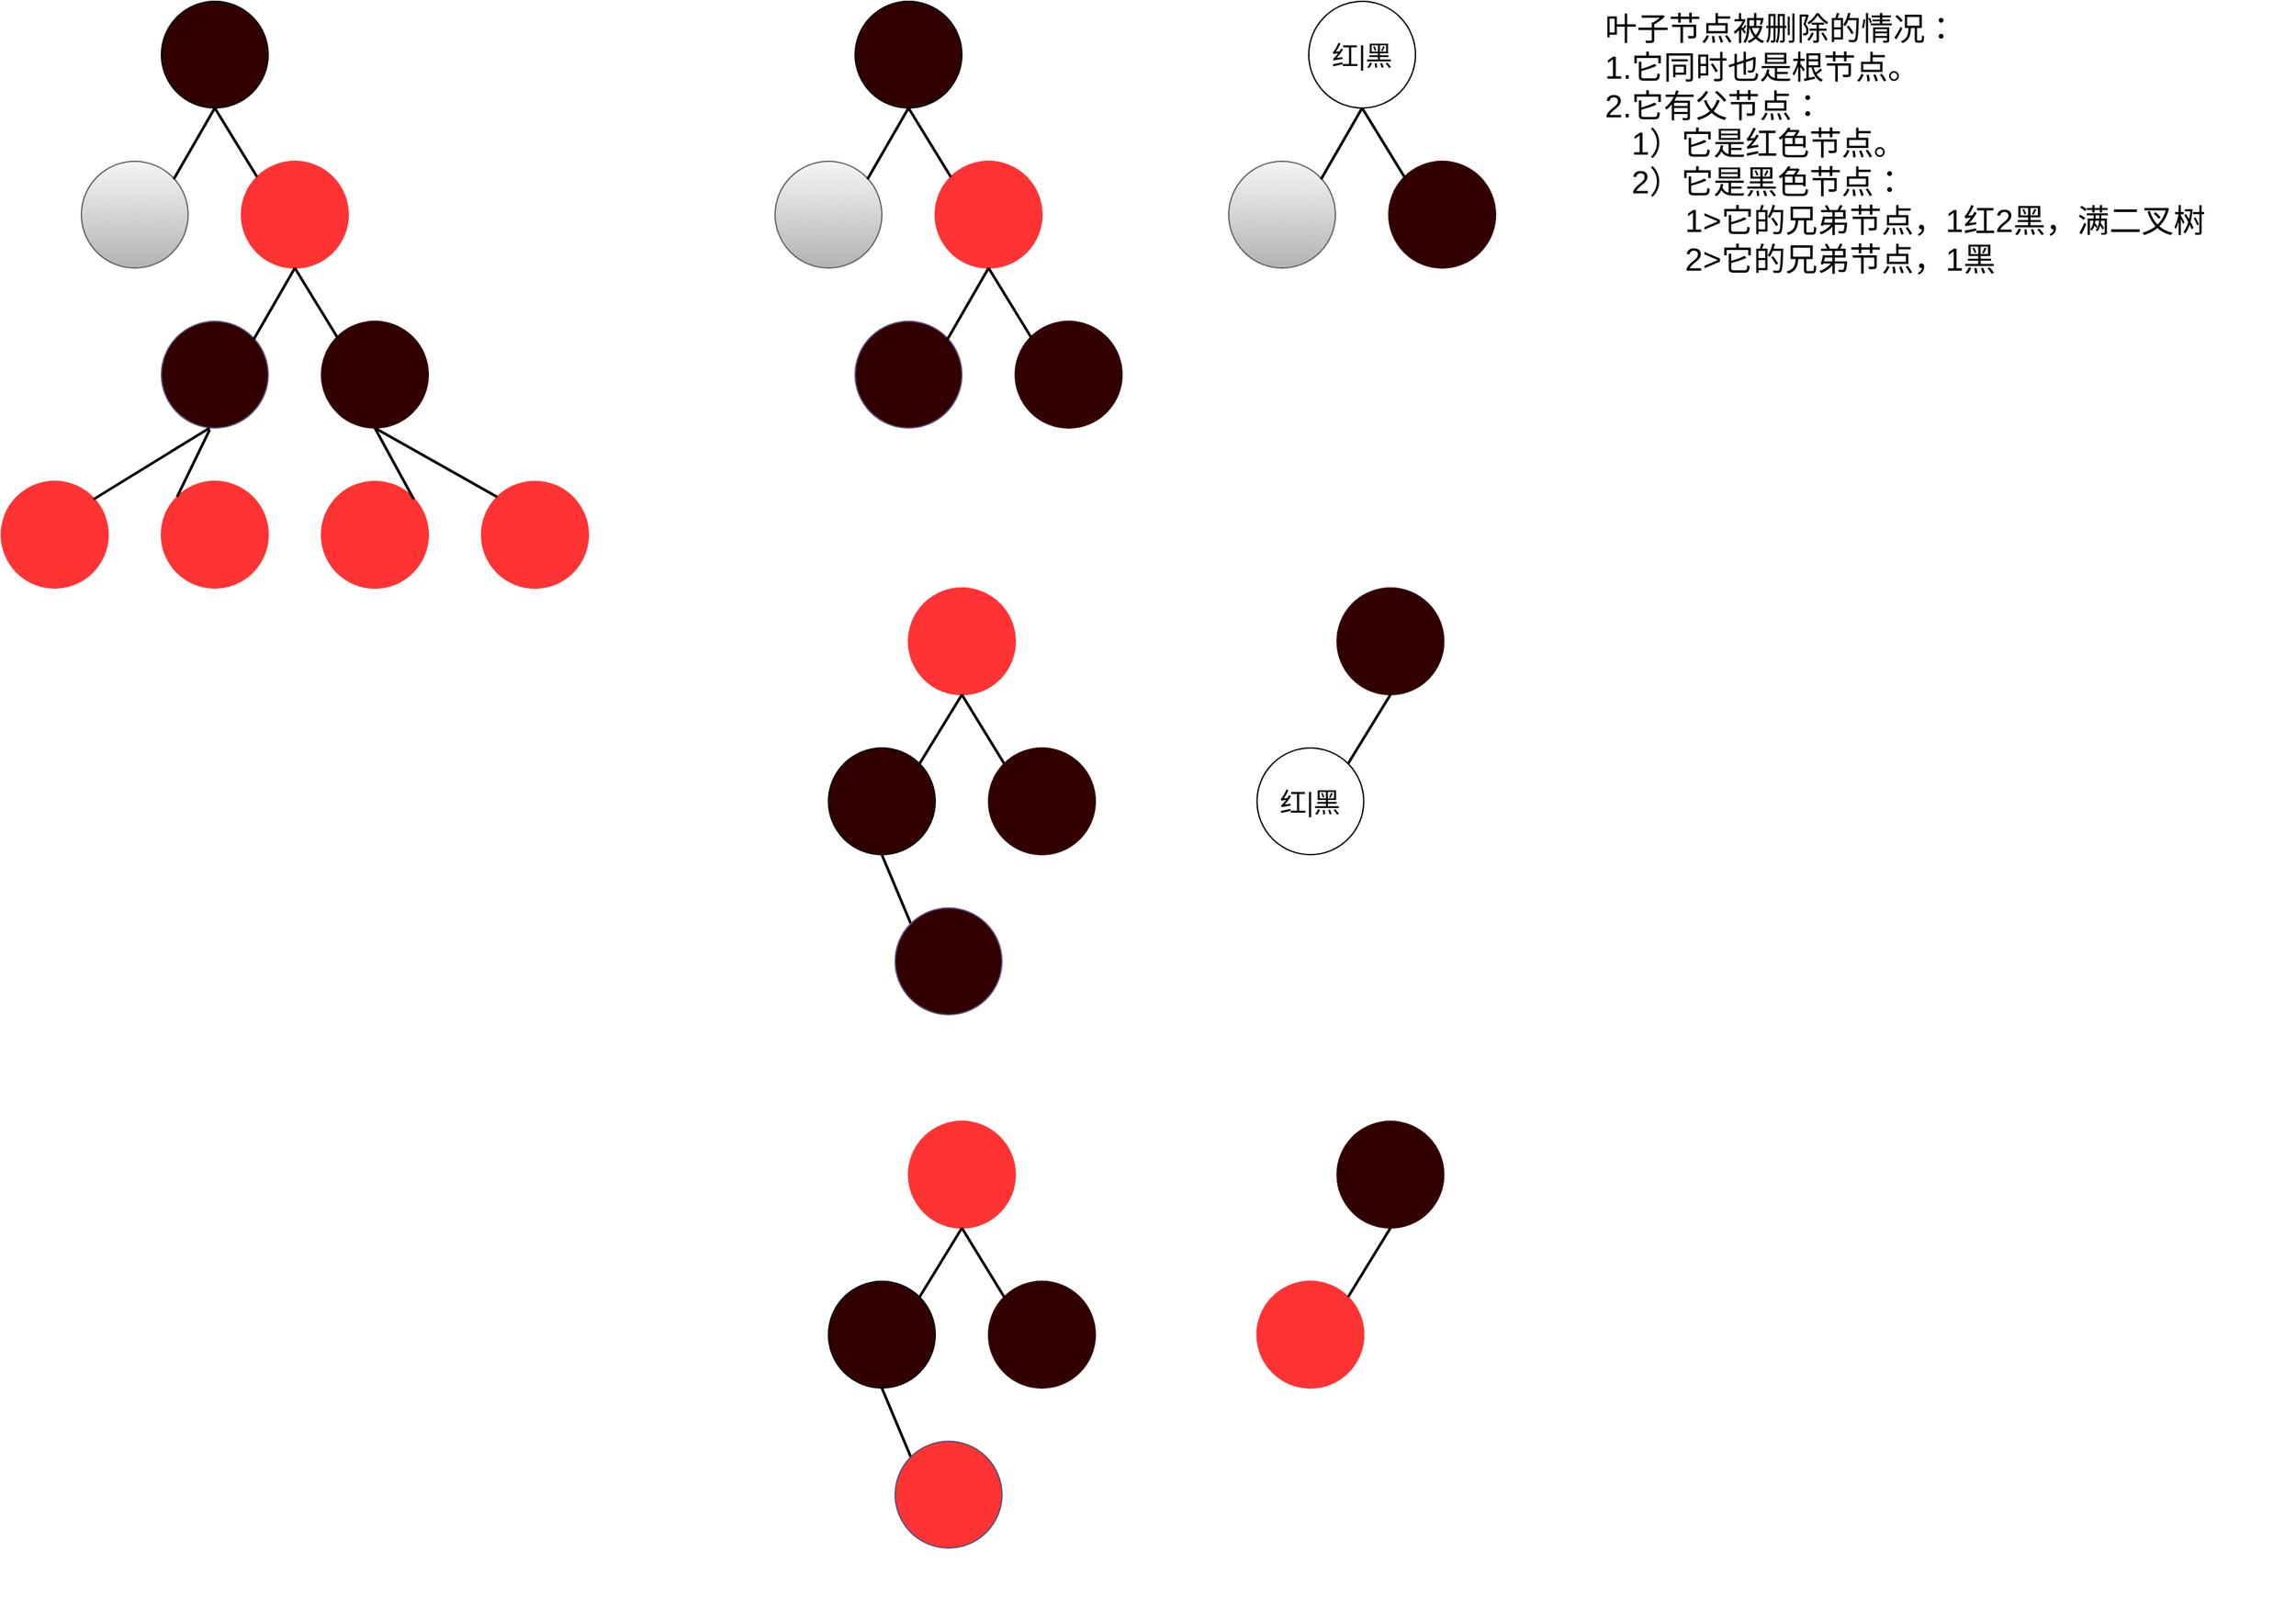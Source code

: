 <mxfile version="13.9.9" type="device"><diagram id="jVoWqFQbpRaQC1ALz-jr" name="第 1 页"><mxGraphModel dx="1808" dy="567" grid="1" gridSize="10" guides="1" tooltips="1" connect="1" arrows="1" fold="1" page="1" pageScale="1" pageWidth="827" pageHeight="1169" math="0" shadow="0"><root><mxCell id="0"/><mxCell id="1" parent="0"/><mxCell id="POR699Mu_mFS7riq5pdc-1" value="&lt;span style=&quot;font-size: 24px&quot;&gt;叶子节点被删除的情况：&lt;br&gt;1.它同时也是根节点。&lt;br&gt;2.它有父节点：&lt;br&gt;&amp;nbsp; &amp;nbsp;1）它是红色节点。&lt;br&gt;&amp;nbsp; &amp;nbsp;2）它是黑色节点：&amp;nbsp;&amp;nbsp;&lt;br&gt;&amp;nbsp; &amp;nbsp; &amp;nbsp; &amp;nbsp; &amp;nbsp;1&amp;gt;它的兄弟节点，1红2黑，满二叉树&amp;nbsp;&lt;br&gt;&amp;nbsp; &amp;nbsp; &amp;nbsp; &amp;nbsp; &amp;nbsp;2&amp;gt;&lt;/span&gt;&lt;span style=&quot;font-size: 24px&quot;&gt;它的兄弟节点，1黑&lt;/span&gt;&lt;span style=&quot;font-size: 24px&quot;&gt;&lt;br&gt;&lt;/span&gt;" style="text;html=1;strokeColor=none;fillColor=none;align=left;verticalAlign=top;whiteSpace=wrap;rounded=0;" parent="1" vertex="1"><mxGeometry x="680" y="280" width="519" height="490" as="geometry"/></mxCell><mxCell id="POR699Mu_mFS7riq5pdc-32" value="" style="ellipse;whiteSpace=wrap;html=1;fillColor=#f5f5f5;strokeColor=#666666;gradientColor=#b3b3b3;" parent="1" vertex="1"><mxGeometry x="60" y="400" width="80" height="80" as="geometry"/></mxCell><mxCell id="POR699Mu_mFS7riq5pdc-33" value="" style="endArrow=none;html=1;strokeWidth=2;exitX=1;exitY=0;exitDx=0;exitDy=0;" parent="1" edge="1"><mxGeometry width="50" height="50" relative="1" as="geometry"><mxPoint x="118.784" y="410.996" as="sourcePoint"/><mxPoint x="118.784" y="411" as="targetPoint"/></mxGeometry></mxCell><mxCell id="POR699Mu_mFS7riq5pdc-34" value="" style="endArrow=none;html=1;strokeWidth=2;exitX=0.865;exitY=0.168;exitDx=0;exitDy=0;entryX=0.5;entryY=1;entryDx=0;entryDy=0;exitPerimeter=0;" parent="1" source="POR699Mu_mFS7riq5pdc-32" target="POR699Mu_mFS7riq5pdc-35" edge="1"><mxGeometry width="50" height="50" relative="1" as="geometry"><mxPoint x="80.004" y="399.996" as="sourcePoint"/><mxPoint x="120" y="320" as="targetPoint"/></mxGeometry></mxCell><mxCell id="POR699Mu_mFS7riq5pdc-35" value="" style="ellipse;whiteSpace=wrap;html=1;fillColor=#330000;" parent="1" vertex="1"><mxGeometry x="120" y="280" width="80" height="80" as="geometry"/></mxCell><mxCell id="POR699Mu_mFS7riq5pdc-36" value="" style="ellipse;whiteSpace=wrap;html=1;fontColor=#ffffff;strokeColor=#FF3333;fillColor=#FF3333;" parent="1" vertex="1"><mxGeometry x="180" y="400" width="80" height="80" as="geometry"/></mxCell><mxCell id="POR699Mu_mFS7riq5pdc-37" value="" style="endArrow=none;html=1;strokeWidth=2;exitX=0;exitY=0;exitDx=0;exitDy=0;entryX=0.5;entryY=1;entryDx=0;entryDy=0;" parent="1" source="POR699Mu_mFS7riq5pdc-36" target="POR699Mu_mFS7riq5pdc-35" edge="1"><mxGeometry width="50" height="50" relative="1" as="geometry"><mxPoint x="90.004" y="409.996" as="sourcePoint"/><mxPoint x="170" y="370" as="targetPoint"/></mxGeometry></mxCell><mxCell id="POR699Mu_mFS7riq5pdc-44" value="" style="ellipse;whiteSpace=wrap;html=1;strokeColor=#56517e;fillColor=#330000;" parent="1" vertex="1"><mxGeometry x="120" y="520" width="80" height="80" as="geometry"/></mxCell><mxCell id="POR699Mu_mFS7riq5pdc-45" value="" style="endArrow=none;html=1;strokeWidth=2;exitX=1;exitY=0;exitDx=0;exitDy=0;" parent="1" edge="1"><mxGeometry width="50" height="50" relative="1" as="geometry"><mxPoint x="178.784" y="530.996" as="sourcePoint"/><mxPoint x="178.784" y="531" as="targetPoint"/></mxGeometry></mxCell><mxCell id="POR699Mu_mFS7riq5pdc-46" value="" style="endArrow=none;html=1;strokeWidth=2;exitX=0.865;exitY=0.168;exitDx=0;exitDy=0;entryX=0.5;entryY=1;entryDx=0;entryDy=0;exitPerimeter=0;" parent="1" source="POR699Mu_mFS7riq5pdc-44" target="POR699Mu_mFS7riq5pdc-36" edge="1"><mxGeometry width="50" height="50" relative="1" as="geometry"><mxPoint x="140.004" y="519.996" as="sourcePoint"/><mxPoint x="220" y="480.0" as="targetPoint"/></mxGeometry></mxCell><mxCell id="POR699Mu_mFS7riq5pdc-47" value="" style="ellipse;whiteSpace=wrap;html=1;fontColor=#ffffff;fillColor=#330000;strokeColor=#330000;" parent="1" vertex="1"><mxGeometry x="240" y="520" width="80" height="80" as="geometry"/></mxCell><mxCell id="POR699Mu_mFS7riq5pdc-48" value="" style="endArrow=none;html=1;strokeWidth=2;exitX=0;exitY=0;exitDx=0;exitDy=0;entryX=0.5;entryY=1;entryDx=0;entryDy=0;" parent="1" source="POR699Mu_mFS7riq5pdc-47" target="POR699Mu_mFS7riq5pdc-36" edge="1"><mxGeometry width="50" height="50" relative="1" as="geometry"><mxPoint x="150.004" y="529.996" as="sourcePoint"/><mxPoint x="220" y="480.0" as="targetPoint"/></mxGeometry></mxCell><mxCell id="POR699Mu_mFS7riq5pdc-57" value="" style="endArrow=none;html=1;strokeWidth=2;exitX=1;exitY=0;exitDx=0;exitDy=0;" parent="1" edge="1"><mxGeometry width="50" height="50" relative="1" as="geometry"><mxPoint x="40.004" y="770.996" as="sourcePoint"/><mxPoint x="40.004" y="771" as="targetPoint"/></mxGeometry></mxCell><mxCell id="POR699Mu_mFS7riq5pdc-64" value="" style="ellipse;whiteSpace=wrap;html=1;strokeColor=#666666;fillColor=#f5f5f5;gradientColor=#b3b3b3;" parent="1" vertex="1"><mxGeometry x="400" y="400" width="80" height="80" as="geometry"/></mxCell><mxCell id="POR699Mu_mFS7riq5pdc-65" value="" style="endArrow=none;html=1;strokeWidth=2;exitX=1;exitY=0;exitDx=0;exitDy=0;" parent="1" edge="1"><mxGeometry width="50" height="50" relative="1" as="geometry"><mxPoint x="458.784" y="410.996" as="sourcePoint"/><mxPoint x="458.784" y="411" as="targetPoint"/></mxGeometry></mxCell><mxCell id="POR699Mu_mFS7riq5pdc-66" value="" style="endArrow=none;html=1;strokeWidth=2;exitX=0.865;exitY=0.168;exitDx=0;exitDy=0;entryX=0.5;entryY=1;entryDx=0;entryDy=0;exitPerimeter=0;" parent="1" source="POR699Mu_mFS7riq5pdc-64" target="POR699Mu_mFS7riq5pdc-67" edge="1"><mxGeometry width="50" height="50" relative="1" as="geometry"><mxPoint x="420.004" y="399.996" as="sourcePoint"/><mxPoint x="460" y="320" as="targetPoint"/></mxGeometry></mxCell><mxCell id="POR699Mu_mFS7riq5pdc-67" value="&lt;font style=&quot;font-size: 20px&quot;&gt;红|黑&lt;/font&gt;" style="ellipse;whiteSpace=wrap;html=1;" parent="1" vertex="1"><mxGeometry x="460" y="280" width="80" height="80" as="geometry"/></mxCell><mxCell id="POR699Mu_mFS7riq5pdc-68" value="" style="ellipse;whiteSpace=wrap;html=1;fontColor=#ffffff;fillColor=#330000;strokeColor=#330000;" parent="1" vertex="1"><mxGeometry x="520" y="400" width="80" height="80" as="geometry"/></mxCell><mxCell id="POR699Mu_mFS7riq5pdc-69" value="" style="endArrow=none;html=1;strokeWidth=2;exitX=0;exitY=0;exitDx=0;exitDy=0;entryX=0.5;entryY=1;entryDx=0;entryDy=0;" parent="1" source="POR699Mu_mFS7riq5pdc-68" target="POR699Mu_mFS7riq5pdc-67" edge="1"><mxGeometry width="50" height="50" relative="1" as="geometry"><mxPoint x="430.004" y="409.996" as="sourcePoint"/><mxPoint x="510" y="370" as="targetPoint"/></mxGeometry></mxCell><mxCell id="POR699Mu_mFS7riq5pdc-75" value="" style="endArrow=none;html=1;strokeWidth=2;exitX=1;exitY=0;exitDx=0;exitDy=0;" parent="1" edge="1"><mxGeometry width="50" height="50" relative="1" as="geometry"><mxPoint x="380.004" y="770.996" as="sourcePoint"/><mxPoint x="380.004" y="771" as="targetPoint"/></mxGeometry></mxCell><mxCell id="POR699Mu_mFS7riq5pdc-79" value="" style="ellipse;whiteSpace=wrap;html=1;fillColor=#330000;" parent="1" vertex="1"><mxGeometry x="100" y="840" width="80" height="80" as="geometry"/></mxCell><mxCell id="POR699Mu_mFS7riq5pdc-80" value="" style="ellipse;whiteSpace=wrap;html=1;fontColor=#ffffff;fillColor=#FF3333;strokeColor=#FF3333;" parent="1" vertex="1"><mxGeometry x="160" y="720" width="80" height="80" as="geometry"/></mxCell><mxCell id="POR699Mu_mFS7riq5pdc-81" value="" style="endArrow=none;html=1;strokeWidth=2;exitX=0.5;exitY=1;exitDx=0;exitDy=0;entryX=1;entryY=0;entryDx=0;entryDy=0;" parent="1" source="POR699Mu_mFS7riq5pdc-80" target="POR699Mu_mFS7riq5pdc-79" edge="1"><mxGeometry width="50" height="50" relative="1" as="geometry"><mxPoint x="140.004" y="799.996" as="sourcePoint"/><mxPoint x="210" y="750" as="targetPoint"/></mxGeometry></mxCell><mxCell id="POR699Mu_mFS7riq5pdc-83" value="" style="endArrow=none;html=1;strokeWidth=2;exitX=1;exitY=0;exitDx=0;exitDy=0;" parent="1" edge="1"><mxGeometry width="50" height="50" relative="1" as="geometry"><mxPoint x="138.784" y="1090.996" as="sourcePoint"/><mxPoint x="138.784" y="1091" as="targetPoint"/></mxGeometry></mxCell><mxCell id="POR699Mu_mFS7riq5pdc-84" value="" style="endArrow=none;html=1;strokeWidth=2;exitX=0;exitY=0;exitDx=0;exitDy=0;entryX=0.5;entryY=1;entryDx=0;entryDy=0;" parent="1" source="POR699Mu_mFS7riq5pdc-89" target="POR699Mu_mFS7riq5pdc-79" edge="1"><mxGeometry width="50" height="50" relative="1" as="geometry"><mxPoint x="190.004" y="909.996" as="sourcePoint"/><mxPoint x="270" y="870.0" as="targetPoint"/></mxGeometry></mxCell><mxCell id="POR699Mu_mFS7riq5pdc-85" value="" style="ellipse;whiteSpace=wrap;html=1;fontColor=#ffffff;fillColor=#330000;strokeColor=#330000;" parent="1" vertex="1"><mxGeometry x="220" y="840" width="80" height="80" as="geometry"/></mxCell><mxCell id="POR699Mu_mFS7riq5pdc-86" value="" style="endArrow=none;html=1;strokeWidth=2;exitX=0;exitY=0;exitDx=0;exitDy=0;entryX=0.5;entryY=1;entryDx=0;entryDy=0;" parent="1" source="POR699Mu_mFS7riq5pdc-85" target="POR699Mu_mFS7riq5pdc-80" edge="1"><mxGeometry width="50" height="50" relative="1" as="geometry"><mxPoint x="200.004" y="919.996" as="sourcePoint"/><mxPoint x="270" y="870.0" as="targetPoint"/></mxGeometry></mxCell><mxCell id="POR699Mu_mFS7riq5pdc-87" value="" style="endArrow=none;html=1;strokeWidth=2;exitX=1;exitY=0;exitDx=0;exitDy=0;" parent="1" edge="1"><mxGeometry width="50" height="50" relative="1" as="geometry"><mxPoint x="80.004" y="1090.996" as="sourcePoint"/><mxPoint x="80.004" y="1091" as="targetPoint"/></mxGeometry></mxCell><mxCell id="POR699Mu_mFS7riq5pdc-89" value="" style="ellipse;whiteSpace=wrap;html=1;strokeColor=#56517e;fillColor=#330000;" parent="1" vertex="1"><mxGeometry x="150" y="960" width="80" height="80" as="geometry"/></mxCell><mxCell id="POR699Mu_mFS7riq5pdc-90" value="" style="endArrow=none;html=1;strokeWidth=2;exitX=1;exitY=0;exitDx=0;exitDy=0;" parent="1" edge="1"><mxGeometry width="50" height="50" relative="1" as="geometry"><mxPoint x="40.004" y="1170.996" as="sourcePoint"/><mxPoint x="40.004" y="1171" as="targetPoint"/></mxGeometry></mxCell><mxCell id="POR699Mu_mFS7riq5pdc-91" value="" style="endArrow=none;html=1;strokeWidth=2;exitX=1;exitY=0;exitDx=0;exitDy=0;" parent="1" edge="1"><mxGeometry width="50" height="50" relative="1" as="geometry"><mxPoint x="380.004" y="1170.996" as="sourcePoint"/><mxPoint x="380.004" y="1171" as="targetPoint"/></mxGeometry></mxCell><mxCell id="POR699Mu_mFS7riq5pdc-92" value="" style="ellipse;whiteSpace=wrap;html=1;fillColor=#330000;" parent="1" vertex="1"><mxGeometry x="100" y="1240" width="80" height="80" as="geometry"/></mxCell><mxCell id="POR699Mu_mFS7riq5pdc-93" value="" style="ellipse;whiteSpace=wrap;html=1;fontColor=#ffffff;strokeColor=#FF3333;fillColor=#FF3333;" parent="1" vertex="1"><mxGeometry x="160" y="1120" width="80" height="80" as="geometry"/></mxCell><mxCell id="POR699Mu_mFS7riq5pdc-94" value="" style="endArrow=none;html=1;strokeWidth=2;exitX=0.5;exitY=1;exitDx=0;exitDy=0;entryX=1;entryY=0;entryDx=0;entryDy=0;" parent="1" source="POR699Mu_mFS7riq5pdc-93" target="POR699Mu_mFS7riq5pdc-92" edge="1"><mxGeometry width="50" height="50" relative="1" as="geometry"><mxPoint x="140.004" y="1199.996" as="sourcePoint"/><mxPoint x="210" y="1150" as="targetPoint"/></mxGeometry></mxCell><mxCell id="POR699Mu_mFS7riq5pdc-95" value="" style="endArrow=none;html=1;strokeWidth=2;exitX=1;exitY=0;exitDx=0;exitDy=0;" parent="1" edge="1"><mxGeometry width="50" height="50" relative="1" as="geometry"><mxPoint x="138.784" y="1490.996" as="sourcePoint"/><mxPoint x="138.784" y="1491" as="targetPoint"/></mxGeometry></mxCell><mxCell id="POR699Mu_mFS7riq5pdc-96" value="" style="endArrow=none;html=1;strokeWidth=2;exitX=0;exitY=0;exitDx=0;exitDy=0;entryX=0.5;entryY=1;entryDx=0;entryDy=0;" parent="1" source="POR699Mu_mFS7riq5pdc-100" target="POR699Mu_mFS7riq5pdc-92" edge="1"><mxGeometry width="50" height="50" relative="1" as="geometry"><mxPoint x="190.004" y="1309.996" as="sourcePoint"/><mxPoint x="270" y="1270.0" as="targetPoint"/></mxGeometry></mxCell><mxCell id="POR699Mu_mFS7riq5pdc-97" value="" style="ellipse;whiteSpace=wrap;html=1;fontColor=#ffffff;fillColor=#330000;strokeColor=#330000;" parent="1" vertex="1"><mxGeometry x="220" y="1240" width="80" height="80" as="geometry"/></mxCell><mxCell id="POR699Mu_mFS7riq5pdc-98" value="" style="endArrow=none;html=1;strokeWidth=2;exitX=0;exitY=0;exitDx=0;exitDy=0;entryX=0.5;entryY=1;entryDx=0;entryDy=0;" parent="1" source="POR699Mu_mFS7riq5pdc-97" target="POR699Mu_mFS7riq5pdc-93" edge="1"><mxGeometry width="50" height="50" relative="1" as="geometry"><mxPoint x="200.004" y="1319.996" as="sourcePoint"/><mxPoint x="270" y="1270.0" as="targetPoint"/></mxGeometry></mxCell><mxCell id="POR699Mu_mFS7riq5pdc-99" value="" style="endArrow=none;html=1;strokeWidth=2;exitX=1;exitY=0;exitDx=0;exitDy=0;" parent="1" edge="1"><mxGeometry width="50" height="50" relative="1" as="geometry"><mxPoint x="80.004" y="1490.996" as="sourcePoint"/><mxPoint x="80.004" y="1491" as="targetPoint"/></mxGeometry></mxCell><mxCell id="POR699Mu_mFS7riq5pdc-100" value="" style="ellipse;whiteSpace=wrap;html=1;strokeColor=#56517e;fillColor=#FF3333;" parent="1" vertex="1"><mxGeometry x="150" y="1360" width="80" height="80" as="geometry"/></mxCell><mxCell id="POR699Mu_mFS7riq5pdc-102" value="" style="endArrow=none;html=1;strokeWidth=2;exitX=1;exitY=0;exitDx=0;exitDy=0;" parent="1" edge="1"><mxGeometry width="50" height="50" relative="1" as="geometry"><mxPoint x="420.004" y="970.996" as="sourcePoint"/><mxPoint x="420.004" y="971" as="targetPoint"/></mxGeometry></mxCell><mxCell id="POR699Mu_mFS7riq5pdc-104" value="&lt;font style=&quot;font-size: 20px&quot;&gt;红|黑&lt;/font&gt;" style="ellipse;whiteSpace=wrap;html=1;" parent="1" vertex="1"><mxGeometry x="421.22" y="840" width="80" height="80" as="geometry"/></mxCell><mxCell id="POR699Mu_mFS7riq5pdc-105" value="" style="ellipse;whiteSpace=wrap;html=1;fontColor=#ffffff;fillColor=#330000;strokeColor=#330000;" parent="1" vertex="1"><mxGeometry x="481.22" y="720" width="80" height="80" as="geometry"/></mxCell><mxCell id="POR699Mu_mFS7riq5pdc-106" value="" style="endArrow=none;html=1;strokeWidth=2;exitX=0.5;exitY=1;exitDx=0;exitDy=0;entryX=1;entryY=0;entryDx=0;entryDy=0;" parent="1" source="POR699Mu_mFS7riq5pdc-105" target="POR699Mu_mFS7riq5pdc-104" edge="1"><mxGeometry width="50" height="50" relative="1" as="geometry"><mxPoint x="391.224" y="969.996" as="sourcePoint"/><mxPoint x="471.22" y="930" as="targetPoint"/></mxGeometry></mxCell><mxCell id="POR699Mu_mFS7riq5pdc-107" value="" style="endArrow=none;html=1;strokeWidth=2;exitX=1;exitY=0;exitDx=0;exitDy=0;" parent="1" edge="1"><mxGeometry width="50" height="50" relative="1" as="geometry"><mxPoint x="380.004" y="1170.996" as="sourcePoint"/><mxPoint x="380.004" y="1171.0" as="targetPoint"/></mxGeometry></mxCell><mxCell id="POR699Mu_mFS7riq5pdc-108" value="" style="endArrow=none;html=1;strokeWidth=2;exitX=1;exitY=0;exitDx=0;exitDy=0;" parent="1" edge="1"><mxGeometry width="50" height="50" relative="1" as="geometry"><mxPoint x="420.004" y="1370.996" as="sourcePoint"/><mxPoint x="420.004" y="1371" as="targetPoint"/></mxGeometry></mxCell><mxCell id="POR699Mu_mFS7riq5pdc-109" value="" style="ellipse;whiteSpace=wrap;html=1;strokeColor=#FF3333;fillColor=#FF3333;" parent="1" vertex="1"><mxGeometry x="421.22" y="1240" width="80" height="80" as="geometry"/></mxCell><mxCell id="POR699Mu_mFS7riq5pdc-110" value="" style="ellipse;whiteSpace=wrap;html=1;fontColor=#ffffff;fillColor=#330000;strokeColor=#330000;" parent="1" vertex="1"><mxGeometry x="481.22" y="1120" width="80" height="80" as="geometry"/></mxCell><mxCell id="POR699Mu_mFS7riq5pdc-111" value="" style="endArrow=none;html=1;strokeWidth=2;exitX=0.5;exitY=1;exitDx=0;exitDy=0;entryX=1;entryY=0;entryDx=0;entryDy=0;" parent="1" source="POR699Mu_mFS7riq5pdc-110" target="POR699Mu_mFS7riq5pdc-109" edge="1"><mxGeometry width="50" height="50" relative="1" as="geometry"><mxPoint x="391.224" y="1369.996" as="sourcePoint"/><mxPoint x="471.22" y="1330" as="targetPoint"/></mxGeometry></mxCell><mxCell id="vSmOOnc8Vjxa7bEM6hQQ-1" value="" style="ellipse;whiteSpace=wrap;html=1;fillColor=#f5f5f5;strokeColor=#666666;gradientColor=#b3b3b3;" vertex="1" parent="1"><mxGeometry x="-460" y="400" width="80" height="80" as="geometry"/></mxCell><mxCell id="vSmOOnc8Vjxa7bEM6hQQ-2" value="" style="endArrow=none;html=1;strokeWidth=2;exitX=1;exitY=0;exitDx=0;exitDy=0;" edge="1" parent="1"><mxGeometry width="50" height="50" relative="1" as="geometry"><mxPoint x="-401.216" y="410.996" as="sourcePoint"/><mxPoint x="-401.216" y="411" as="targetPoint"/></mxGeometry></mxCell><mxCell id="vSmOOnc8Vjxa7bEM6hQQ-3" value="" style="endArrow=none;html=1;strokeWidth=2;exitX=0.865;exitY=0.168;exitDx=0;exitDy=0;entryX=0.5;entryY=1;entryDx=0;entryDy=0;exitPerimeter=0;" edge="1" parent="1" source="vSmOOnc8Vjxa7bEM6hQQ-1" target="vSmOOnc8Vjxa7bEM6hQQ-4"><mxGeometry width="50" height="50" relative="1" as="geometry"><mxPoint x="-439.996" y="399.996" as="sourcePoint"/><mxPoint x="-400" y="320" as="targetPoint"/></mxGeometry></mxCell><mxCell id="vSmOOnc8Vjxa7bEM6hQQ-4" value="" style="ellipse;whiteSpace=wrap;html=1;fillColor=#330000;" vertex="1" parent="1"><mxGeometry x="-400" y="280" width="80" height="80" as="geometry"/></mxCell><mxCell id="vSmOOnc8Vjxa7bEM6hQQ-5" value="" style="ellipse;whiteSpace=wrap;html=1;fontColor=#ffffff;strokeColor=#FF3333;fillColor=#FF3333;" vertex="1" parent="1"><mxGeometry x="-340" y="400" width="80" height="80" as="geometry"/></mxCell><mxCell id="vSmOOnc8Vjxa7bEM6hQQ-6" value="" style="endArrow=none;html=1;strokeWidth=2;exitX=0;exitY=0;exitDx=0;exitDy=0;entryX=0.5;entryY=1;entryDx=0;entryDy=0;" edge="1" parent="1" source="vSmOOnc8Vjxa7bEM6hQQ-5" target="vSmOOnc8Vjxa7bEM6hQQ-4"><mxGeometry width="50" height="50" relative="1" as="geometry"><mxPoint x="-429.996" y="409.996" as="sourcePoint"/><mxPoint x="-350" y="370" as="targetPoint"/></mxGeometry></mxCell><mxCell id="vSmOOnc8Vjxa7bEM6hQQ-7" value="" style="ellipse;whiteSpace=wrap;html=1;strokeColor=#56517e;fillColor=#330000;" vertex="1" parent="1"><mxGeometry x="-400" y="520" width="80" height="80" as="geometry"/></mxCell><mxCell id="vSmOOnc8Vjxa7bEM6hQQ-8" value="" style="endArrow=none;html=1;strokeWidth=2;exitX=1;exitY=0;exitDx=0;exitDy=0;" edge="1" parent="1"><mxGeometry width="50" height="50" relative="1" as="geometry"><mxPoint x="-341.216" y="530.996" as="sourcePoint"/><mxPoint x="-341.216" y="531" as="targetPoint"/></mxGeometry></mxCell><mxCell id="vSmOOnc8Vjxa7bEM6hQQ-9" value="" style="endArrow=none;html=1;strokeWidth=2;exitX=0.865;exitY=0.168;exitDx=0;exitDy=0;entryX=0.5;entryY=1;entryDx=0;entryDy=0;exitPerimeter=0;" edge="1" parent="1" source="vSmOOnc8Vjxa7bEM6hQQ-7" target="vSmOOnc8Vjxa7bEM6hQQ-5"><mxGeometry width="50" height="50" relative="1" as="geometry"><mxPoint x="-379.996" y="519.996" as="sourcePoint"/><mxPoint x="-300" y="480.0" as="targetPoint"/></mxGeometry></mxCell><mxCell id="vSmOOnc8Vjxa7bEM6hQQ-10" value="" style="ellipse;whiteSpace=wrap;html=1;fontColor=#ffffff;fillColor=#330000;strokeColor=#330000;" vertex="1" parent="1"><mxGeometry x="-280" y="520" width="80" height="80" as="geometry"/></mxCell><mxCell id="vSmOOnc8Vjxa7bEM6hQQ-11" value="" style="endArrow=none;html=1;strokeWidth=2;exitX=0;exitY=0;exitDx=0;exitDy=0;entryX=0.5;entryY=1;entryDx=0;entryDy=0;" edge="1" parent="1" source="vSmOOnc8Vjxa7bEM6hQQ-10" target="vSmOOnc8Vjxa7bEM6hQQ-5"><mxGeometry width="50" height="50" relative="1" as="geometry"><mxPoint x="-369.996" y="529.996" as="sourcePoint"/><mxPoint x="-300" y="480.0" as="targetPoint"/></mxGeometry></mxCell><mxCell id="vSmOOnc8Vjxa7bEM6hQQ-24" value="" style="ellipse;whiteSpace=wrap;html=1;fillColor=#FF3333;strokeColor=#FF3333;" vertex="1" parent="1"><mxGeometry x="-520" y="640" width="80" height="80" as="geometry"/></mxCell><mxCell id="vSmOOnc8Vjxa7bEM6hQQ-25" value="" style="endArrow=none;html=1;strokeWidth=2;exitX=1;exitY=0;exitDx=0;exitDy=0;" edge="1" parent="1"><mxGeometry width="50" height="50" relative="1" as="geometry"><mxPoint x="-461.216" y="650.996" as="sourcePoint"/><mxPoint x="-461.216" y="651" as="targetPoint"/></mxGeometry></mxCell><mxCell id="vSmOOnc8Vjxa7bEM6hQQ-26" value="" style="endArrow=none;html=1;strokeWidth=2;exitX=0.865;exitY=0.168;exitDx=0;exitDy=0;entryX=0.452;entryY=0.999;entryDx=0;entryDy=0;exitPerimeter=0;entryPerimeter=0;" edge="1" parent="1" source="vSmOOnc8Vjxa7bEM6hQQ-24" target="vSmOOnc8Vjxa7bEM6hQQ-7"><mxGeometry width="50" height="50" relative="1" as="geometry"><mxPoint x="-519.996" y="639.996" as="sourcePoint"/><mxPoint x="-440" y="600" as="targetPoint"/></mxGeometry></mxCell><mxCell id="vSmOOnc8Vjxa7bEM6hQQ-27" value="" style="ellipse;whiteSpace=wrap;html=1;fontColor=#ffffff;fillColor=#FF3333;strokeColor=#FF3333;" vertex="1" parent="1"><mxGeometry x="-400" y="640" width="80" height="80" as="geometry"/></mxCell><mxCell id="vSmOOnc8Vjxa7bEM6hQQ-28" value="" style="endArrow=none;html=1;strokeWidth=2;exitX=0;exitY=0;exitDx=0;exitDy=0;entryX=0.452;entryY=1.016;entryDx=0;entryDy=0;entryPerimeter=0;" edge="1" parent="1" source="vSmOOnc8Vjxa7bEM6hQQ-27" target="vSmOOnc8Vjxa7bEM6hQQ-7"><mxGeometry width="50" height="50" relative="1" as="geometry"><mxPoint x="-509.996" y="649.996" as="sourcePoint"/><mxPoint x="-440" y="600" as="targetPoint"/></mxGeometry></mxCell><mxCell id="vSmOOnc8Vjxa7bEM6hQQ-29" value="" style="ellipse;whiteSpace=wrap;html=1;strokeColor=#FF3333;fillColor=#FF3333;" vertex="1" parent="1"><mxGeometry x="-280" y="640.08" width="80" height="80" as="geometry"/></mxCell><mxCell id="vSmOOnc8Vjxa7bEM6hQQ-30" value="" style="endArrow=none;html=1;strokeWidth=2;exitX=1;exitY=0;exitDx=0;exitDy=0;" edge="1" parent="1"><mxGeometry width="50" height="50" relative="1" as="geometry"><mxPoint x="-221.216" y="651.076" as="sourcePoint"/><mxPoint x="-221.216" y="651.08" as="targetPoint"/></mxGeometry></mxCell><mxCell id="vSmOOnc8Vjxa7bEM6hQQ-31" value="" style="endArrow=none;html=1;strokeWidth=2;exitX=0.865;exitY=0.168;exitDx=0;exitDy=0;entryX=0.5;entryY=1;entryDx=0;entryDy=0;exitPerimeter=0;" edge="1" parent="1" source="vSmOOnc8Vjxa7bEM6hQQ-29" target="vSmOOnc8Vjxa7bEM6hQQ-10"><mxGeometry width="50" height="50" relative="1" as="geometry"><mxPoint x="-259.996" y="640.076" as="sourcePoint"/><mxPoint x="-103.84" y="600.0" as="targetPoint"/></mxGeometry></mxCell><mxCell id="vSmOOnc8Vjxa7bEM6hQQ-32" value="" style="ellipse;whiteSpace=wrap;html=1;fontColor=#ffffff;fillColor=#FF3333;strokeColor=#FF3333;" vertex="1" parent="1"><mxGeometry x="-160" y="640.08" width="80" height="80" as="geometry"/></mxCell><mxCell id="vSmOOnc8Vjxa7bEM6hQQ-33" value="" style="endArrow=none;html=1;strokeWidth=2;exitX=0;exitY=0;exitDx=0;exitDy=0;entryX=0.5;entryY=1;entryDx=0;entryDy=0;" edge="1" parent="1" source="vSmOOnc8Vjxa7bEM6hQQ-32" target="vSmOOnc8Vjxa7bEM6hQQ-10"><mxGeometry width="50" height="50" relative="1" as="geometry"><mxPoint x="-249.996" y="650.076" as="sourcePoint"/><mxPoint x="-103.84" y="601.36" as="targetPoint"/></mxGeometry></mxCell></root></mxGraphModel></diagram></mxfile>